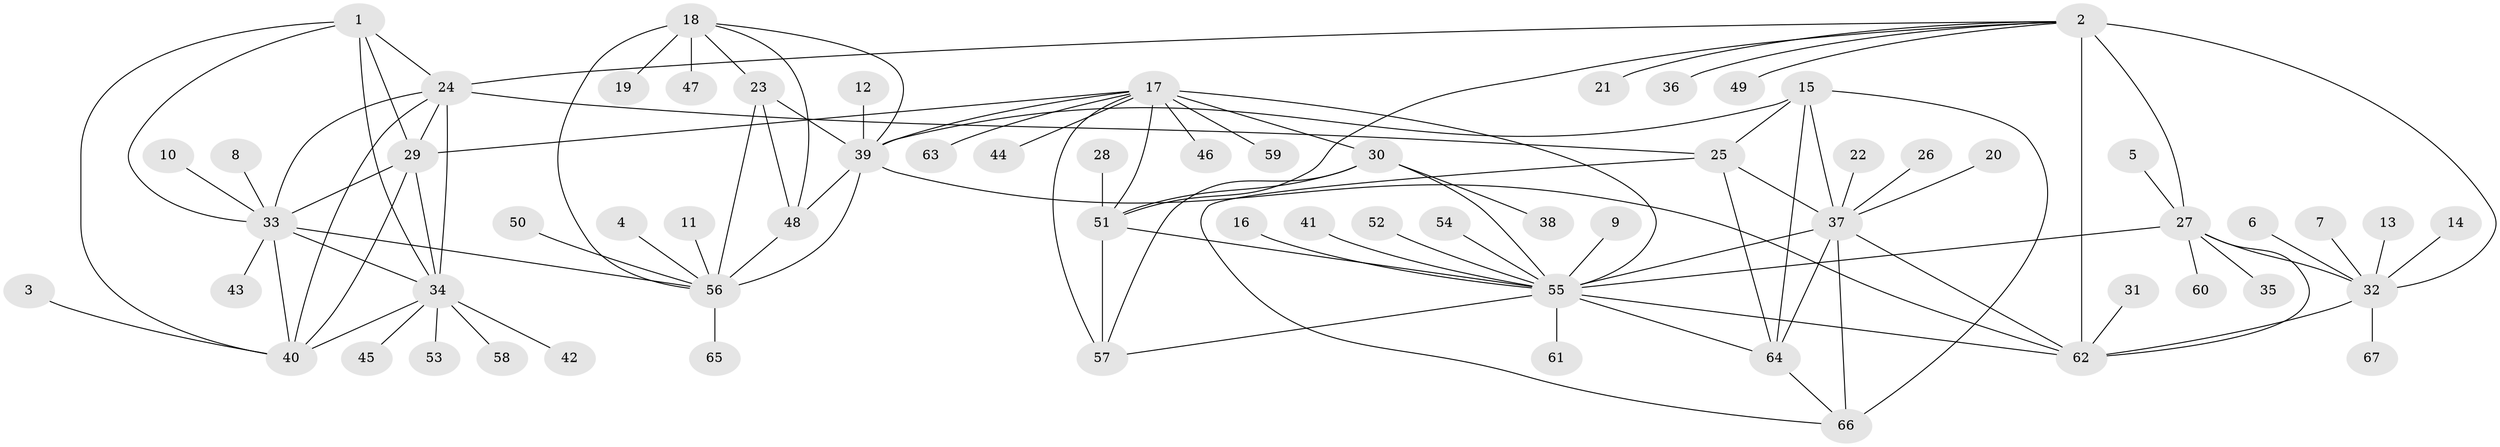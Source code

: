 // original degree distribution, {8: 0.04477611940298507, 7: 0.05223880597014925, 10: 0.022388059701492536, 12: 0.014925373134328358, 11: 0.022388059701492536, 9: 0.029850746268656716, 5: 0.007462686567164179, 6: 0.022388059701492536, 16: 0.007462686567164179, 2: 0.11194029850746269, 1: 0.6417910447761194, 3: 0.022388059701492536}
// Generated by graph-tools (version 1.1) at 2025/26/03/09/25 03:26:47]
// undirected, 67 vertices, 106 edges
graph export_dot {
graph [start="1"]
  node [color=gray90,style=filled];
  1;
  2;
  3;
  4;
  5;
  6;
  7;
  8;
  9;
  10;
  11;
  12;
  13;
  14;
  15;
  16;
  17;
  18;
  19;
  20;
  21;
  22;
  23;
  24;
  25;
  26;
  27;
  28;
  29;
  30;
  31;
  32;
  33;
  34;
  35;
  36;
  37;
  38;
  39;
  40;
  41;
  42;
  43;
  44;
  45;
  46;
  47;
  48;
  49;
  50;
  51;
  52;
  53;
  54;
  55;
  56;
  57;
  58;
  59;
  60;
  61;
  62;
  63;
  64;
  65;
  66;
  67;
  1 -- 24 [weight=1.0];
  1 -- 29 [weight=1.0];
  1 -- 33 [weight=1.0];
  1 -- 34 [weight=1.0];
  1 -- 40 [weight=1.0];
  2 -- 21 [weight=1.0];
  2 -- 24 [weight=1.0];
  2 -- 27 [weight=2.0];
  2 -- 32 [weight=2.0];
  2 -- 36 [weight=1.0];
  2 -- 49 [weight=1.0];
  2 -- 51 [weight=1.0];
  2 -- 62 [weight=4.0];
  3 -- 40 [weight=1.0];
  4 -- 56 [weight=1.0];
  5 -- 27 [weight=1.0];
  6 -- 32 [weight=1.0];
  7 -- 32 [weight=1.0];
  8 -- 33 [weight=1.0];
  9 -- 55 [weight=1.0];
  10 -- 33 [weight=1.0];
  11 -- 56 [weight=1.0];
  12 -- 39 [weight=1.0];
  13 -- 32 [weight=1.0];
  14 -- 32 [weight=1.0];
  15 -- 25 [weight=2.0];
  15 -- 37 [weight=2.0];
  15 -- 39 [weight=1.0];
  15 -- 64 [weight=2.0];
  15 -- 66 [weight=2.0];
  16 -- 55 [weight=1.0];
  17 -- 29 [weight=1.0];
  17 -- 30 [weight=2.0];
  17 -- 39 [weight=1.0];
  17 -- 44 [weight=1.0];
  17 -- 46 [weight=1.0];
  17 -- 51 [weight=2.0];
  17 -- 55 [weight=2.0];
  17 -- 57 [weight=2.0];
  17 -- 59 [weight=1.0];
  17 -- 63 [weight=1.0];
  18 -- 19 [weight=1.0];
  18 -- 23 [weight=1.0];
  18 -- 39 [weight=1.0];
  18 -- 47 [weight=1.0];
  18 -- 48 [weight=1.0];
  18 -- 56 [weight=2.0];
  20 -- 37 [weight=1.0];
  22 -- 37 [weight=1.0];
  23 -- 39 [weight=1.0];
  23 -- 48 [weight=1.0];
  23 -- 56 [weight=2.0];
  24 -- 25 [weight=1.0];
  24 -- 29 [weight=1.0];
  24 -- 33 [weight=1.0];
  24 -- 34 [weight=1.0];
  24 -- 40 [weight=1.0];
  25 -- 37 [weight=1.0];
  25 -- 64 [weight=1.0];
  25 -- 66 [weight=1.0];
  26 -- 37 [weight=1.0];
  27 -- 32 [weight=1.0];
  27 -- 35 [weight=1.0];
  27 -- 55 [weight=1.0];
  27 -- 60 [weight=1.0];
  27 -- 62 [weight=2.0];
  28 -- 51 [weight=1.0];
  29 -- 33 [weight=1.0];
  29 -- 34 [weight=1.0];
  29 -- 40 [weight=1.0];
  30 -- 38 [weight=1.0];
  30 -- 51 [weight=1.0];
  30 -- 55 [weight=1.0];
  30 -- 57 [weight=1.0];
  31 -- 62 [weight=1.0];
  32 -- 62 [weight=2.0];
  32 -- 67 [weight=1.0];
  33 -- 34 [weight=1.0];
  33 -- 40 [weight=1.0];
  33 -- 43 [weight=1.0];
  33 -- 56 [weight=1.0];
  34 -- 40 [weight=1.0];
  34 -- 42 [weight=1.0];
  34 -- 45 [weight=1.0];
  34 -- 53 [weight=1.0];
  34 -- 58 [weight=1.0];
  37 -- 55 [weight=1.0];
  37 -- 62 [weight=1.0];
  37 -- 64 [weight=1.0];
  37 -- 66 [weight=1.0];
  39 -- 48 [weight=1.0];
  39 -- 56 [weight=2.0];
  39 -- 62 [weight=1.0];
  41 -- 55 [weight=1.0];
  48 -- 56 [weight=2.0];
  50 -- 56 [weight=1.0];
  51 -- 55 [weight=1.0];
  51 -- 57 [weight=1.0];
  52 -- 55 [weight=1.0];
  54 -- 55 [weight=1.0];
  55 -- 57 [weight=1.0];
  55 -- 61 [weight=1.0];
  55 -- 62 [weight=1.0];
  55 -- 64 [weight=1.0];
  56 -- 65 [weight=1.0];
  64 -- 66 [weight=1.0];
}
